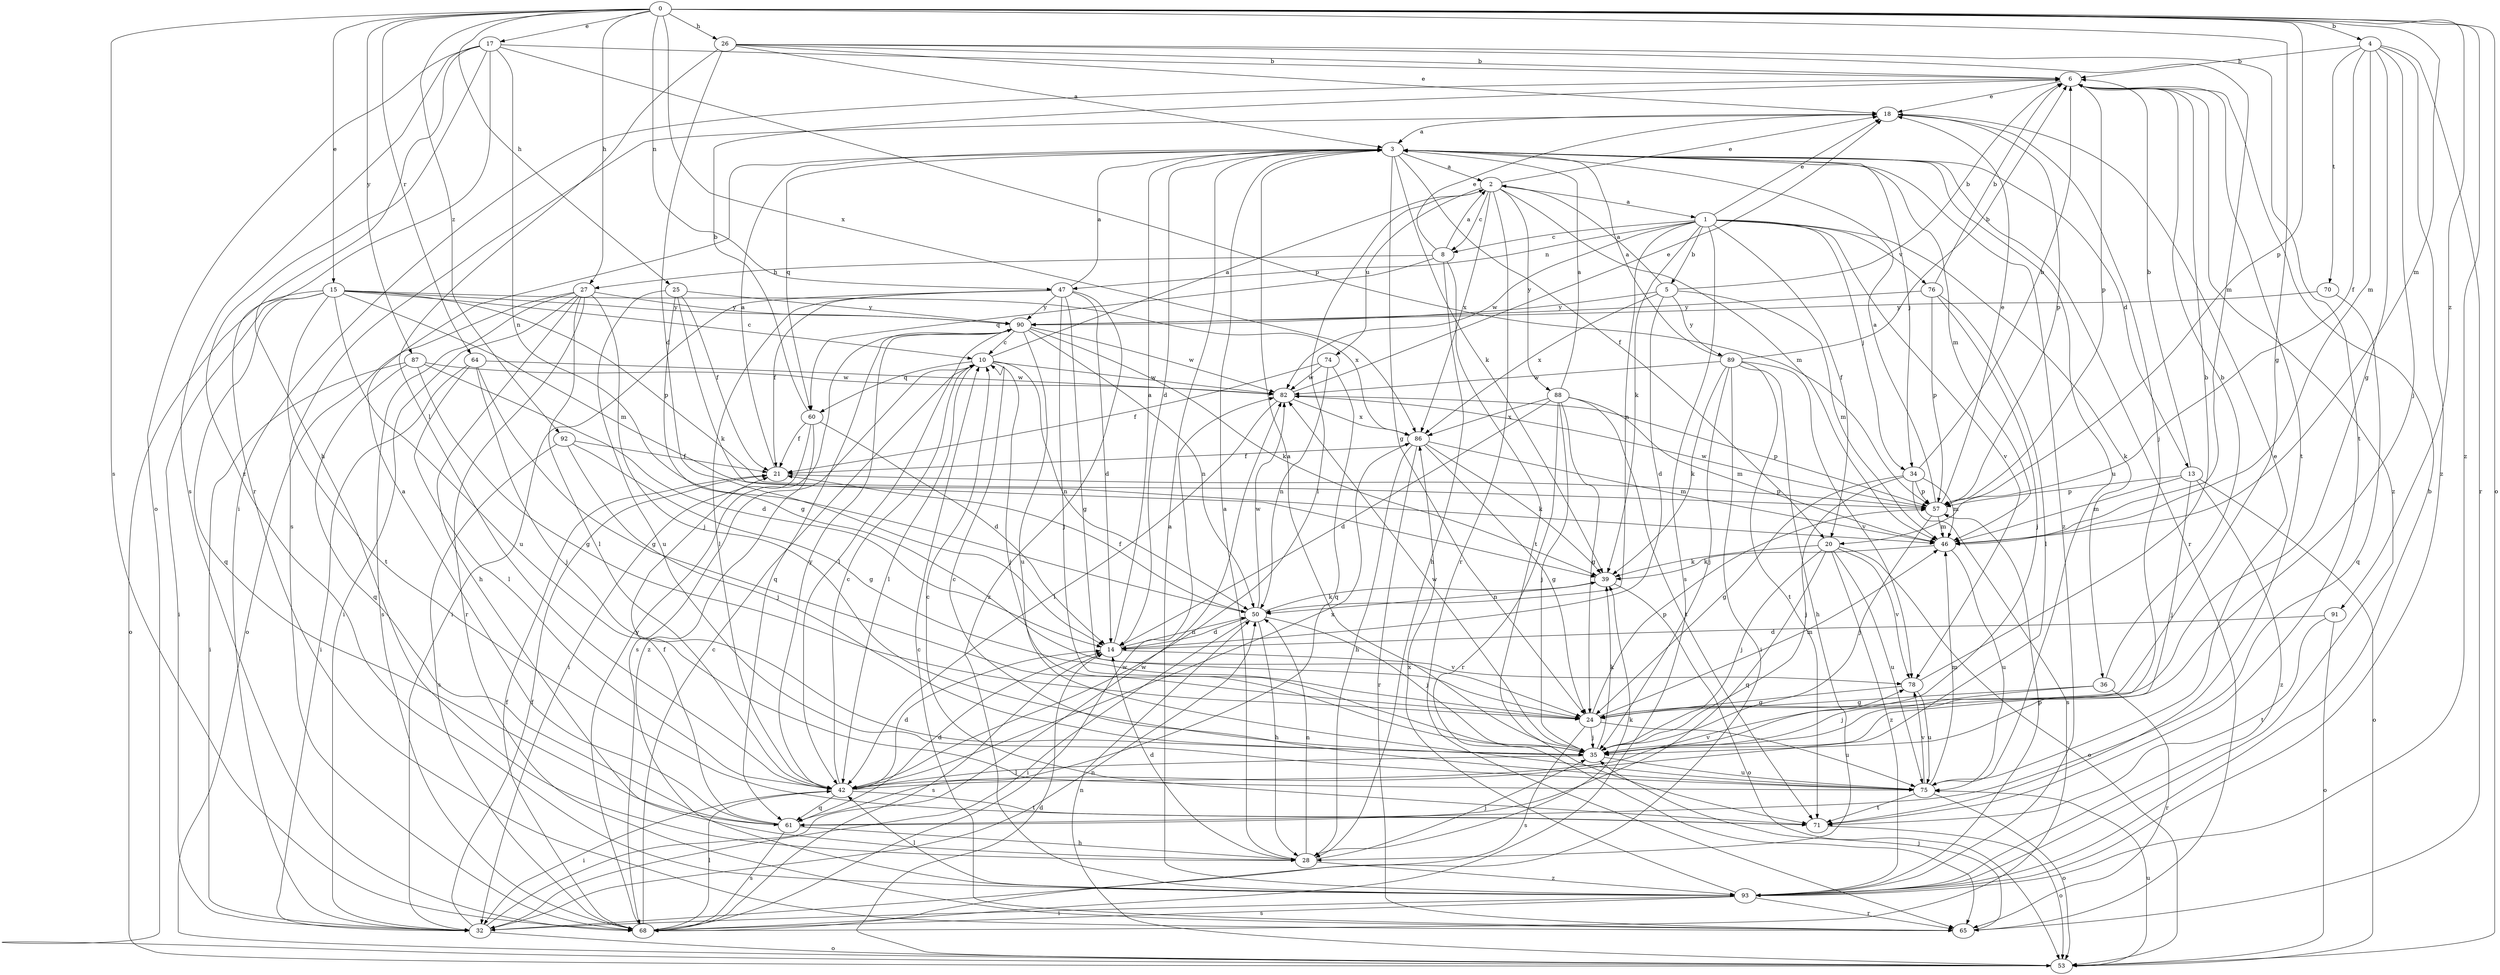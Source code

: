 strict digraph  {
0;
1;
2;
3;
4;
5;
6;
8;
10;
13;
14;
15;
17;
18;
20;
21;
24;
25;
26;
27;
28;
32;
34;
35;
36;
39;
42;
46;
47;
50;
53;
57;
60;
61;
64;
65;
68;
70;
71;
74;
75;
76;
78;
82;
86;
87;
88;
89;
90;
91;
92;
93;
0 -> 4  [label=b];
0 -> 15  [label=e];
0 -> 17  [label=e];
0 -> 24  [label=g];
0 -> 25  [label=h];
0 -> 26  [label=h];
0 -> 27  [label=h];
0 -> 46  [label=m];
0 -> 47  [label=n];
0 -> 53  [label=o];
0 -> 57  [label=p];
0 -> 64  [label=r];
0 -> 68  [label=s];
0 -> 86  [label=x];
0 -> 87  [label=y];
0 -> 91  [label=z];
0 -> 92  [label=z];
0 -> 93  [label=z];
1 -> 5  [label=b];
1 -> 8  [label=c];
1 -> 18  [label=e];
1 -> 20  [label=f];
1 -> 34  [label=j];
1 -> 36  [label=k];
1 -> 39  [label=k];
1 -> 47  [label=n];
1 -> 50  [label=n];
1 -> 68  [label=s];
1 -> 76  [label=v];
1 -> 78  [label=v];
1 -> 82  [label=w];
2 -> 1  [label=a];
2 -> 8  [label=c];
2 -> 18  [label=e];
2 -> 42  [label=l];
2 -> 46  [label=m];
2 -> 65  [label=r];
2 -> 74  [label=u];
2 -> 86  [label=x];
2 -> 88  [label=y];
3 -> 2  [label=a];
3 -> 13  [label=d];
3 -> 14  [label=d];
3 -> 20  [label=f];
3 -> 24  [label=g];
3 -> 34  [label=j];
3 -> 39  [label=k];
3 -> 46  [label=m];
3 -> 60  [label=q];
3 -> 65  [label=r];
3 -> 75  [label=u];
3 -> 93  [label=z];
4 -> 6  [label=b];
4 -> 20  [label=f];
4 -> 24  [label=g];
4 -> 35  [label=j];
4 -> 46  [label=m];
4 -> 65  [label=r];
4 -> 70  [label=t];
4 -> 93  [label=z];
5 -> 2  [label=a];
5 -> 6  [label=b];
5 -> 14  [label=d];
5 -> 46  [label=m];
5 -> 86  [label=x];
5 -> 89  [label=y];
5 -> 90  [label=y];
6 -> 18  [label=e];
6 -> 32  [label=i];
6 -> 57  [label=p];
6 -> 71  [label=t];
6 -> 93  [label=z];
8 -> 2  [label=a];
8 -> 18  [label=e];
8 -> 27  [label=h];
8 -> 28  [label=h];
8 -> 60  [label=q];
8 -> 71  [label=t];
10 -> 2  [label=a];
10 -> 35  [label=j];
10 -> 42  [label=l];
10 -> 50  [label=n];
10 -> 60  [label=q];
10 -> 68  [label=s];
10 -> 82  [label=w];
13 -> 6  [label=b];
13 -> 35  [label=j];
13 -> 46  [label=m];
13 -> 53  [label=o];
13 -> 57  [label=p];
13 -> 93  [label=z];
14 -> 3  [label=a];
14 -> 50  [label=n];
14 -> 68  [label=s];
14 -> 78  [label=v];
15 -> 10  [label=c];
15 -> 32  [label=i];
15 -> 46  [label=m];
15 -> 53  [label=o];
15 -> 57  [label=p];
15 -> 61  [label=q];
15 -> 71  [label=t];
15 -> 75  [label=u];
15 -> 86  [label=x];
15 -> 90  [label=y];
17 -> 6  [label=b];
17 -> 28  [label=h];
17 -> 50  [label=n];
17 -> 53  [label=o];
17 -> 57  [label=p];
17 -> 65  [label=r];
17 -> 68  [label=s];
17 -> 93  [label=z];
18 -> 3  [label=a];
18 -> 35  [label=j];
18 -> 57  [label=p];
18 -> 68  [label=s];
20 -> 35  [label=j];
20 -> 39  [label=k];
20 -> 53  [label=o];
20 -> 61  [label=q];
20 -> 75  [label=u];
20 -> 78  [label=v];
20 -> 93  [label=z];
21 -> 3  [label=a];
21 -> 57  [label=p];
24 -> 35  [label=j];
24 -> 46  [label=m];
24 -> 57  [label=p];
24 -> 68  [label=s];
24 -> 75  [label=u];
25 -> 21  [label=f];
25 -> 24  [label=g];
25 -> 39  [label=k];
25 -> 75  [label=u];
25 -> 90  [label=y];
26 -> 3  [label=a];
26 -> 6  [label=b];
26 -> 14  [label=d];
26 -> 18  [label=e];
26 -> 42  [label=l];
26 -> 46  [label=m];
26 -> 71  [label=t];
27 -> 28  [label=h];
27 -> 32  [label=i];
27 -> 35  [label=j];
27 -> 42  [label=l];
27 -> 53  [label=o];
27 -> 65  [label=r];
27 -> 68  [label=s];
27 -> 90  [label=y];
28 -> 3  [label=a];
28 -> 14  [label=d];
28 -> 35  [label=j];
28 -> 39  [label=k];
28 -> 50  [label=n];
28 -> 93  [label=z];
32 -> 21  [label=f];
32 -> 50  [label=n];
32 -> 53  [label=o];
32 -> 82  [label=w];
34 -> 6  [label=b];
34 -> 24  [label=g];
34 -> 35  [label=j];
34 -> 46  [label=m];
34 -> 57  [label=p];
34 -> 68  [label=s];
35 -> 3  [label=a];
35 -> 39  [label=k];
35 -> 42  [label=l];
35 -> 75  [label=u];
35 -> 82  [label=w];
36 -> 6  [label=b];
36 -> 24  [label=g];
36 -> 35  [label=j];
36 -> 65  [label=r];
39 -> 50  [label=n];
39 -> 53  [label=o];
42 -> 10  [label=c];
42 -> 14  [label=d];
42 -> 32  [label=i];
42 -> 61  [label=q];
42 -> 71  [label=t];
42 -> 78  [label=v];
42 -> 86  [label=x];
42 -> 90  [label=y];
46 -> 39  [label=k];
46 -> 75  [label=u];
47 -> 3  [label=a];
47 -> 14  [label=d];
47 -> 21  [label=f];
47 -> 24  [label=g];
47 -> 32  [label=i];
47 -> 35  [label=j];
47 -> 42  [label=l];
47 -> 90  [label=y];
47 -> 93  [label=z];
50 -> 14  [label=d];
50 -> 21  [label=f];
50 -> 28  [label=h];
50 -> 32  [label=i];
50 -> 35  [label=j];
50 -> 39  [label=k];
50 -> 82  [label=w];
53 -> 14  [label=d];
53 -> 50  [label=n];
53 -> 75  [label=u];
57 -> 3  [label=a];
57 -> 18  [label=e];
57 -> 35  [label=j];
57 -> 46  [label=m];
57 -> 82  [label=w];
60 -> 6  [label=b];
60 -> 14  [label=d];
60 -> 21  [label=f];
60 -> 32  [label=i];
60 -> 93  [label=z];
61 -> 3  [label=a];
61 -> 14  [label=d];
61 -> 21  [label=f];
61 -> 28  [label=h];
61 -> 68  [label=s];
64 -> 24  [label=g];
64 -> 32  [label=i];
64 -> 35  [label=j];
64 -> 42  [label=l];
64 -> 82  [label=w];
65 -> 10  [label=c];
65 -> 35  [label=j];
68 -> 10  [label=c];
68 -> 21  [label=f];
68 -> 42  [label=l];
68 -> 82  [label=w];
68 -> 90  [label=y];
70 -> 61  [label=q];
70 -> 90  [label=y];
71 -> 10  [label=c];
71 -> 53  [label=o];
74 -> 21  [label=f];
74 -> 50  [label=n];
74 -> 61  [label=q];
74 -> 82  [label=w];
75 -> 10  [label=c];
75 -> 18  [label=e];
75 -> 46  [label=m];
75 -> 53  [label=o];
75 -> 71  [label=t];
75 -> 78  [label=v];
76 -> 6  [label=b];
76 -> 35  [label=j];
76 -> 42  [label=l];
76 -> 57  [label=p];
76 -> 90  [label=y];
78 -> 6  [label=b];
78 -> 24  [label=g];
78 -> 75  [label=u];
82 -> 18  [label=e];
82 -> 42  [label=l];
82 -> 57  [label=p];
82 -> 86  [label=x];
86 -> 21  [label=f];
86 -> 24  [label=g];
86 -> 28  [label=h];
86 -> 39  [label=k];
86 -> 46  [label=m];
86 -> 65  [label=r];
87 -> 14  [label=d];
87 -> 24  [label=g];
87 -> 32  [label=i];
87 -> 61  [label=q];
87 -> 82  [label=w];
88 -> 3  [label=a];
88 -> 14  [label=d];
88 -> 24  [label=g];
88 -> 35  [label=j];
88 -> 46  [label=m];
88 -> 65  [label=r];
88 -> 71  [label=t];
88 -> 86  [label=x];
89 -> 3  [label=a];
89 -> 6  [label=b];
89 -> 28  [label=h];
89 -> 32  [label=i];
89 -> 35  [label=j];
89 -> 39  [label=k];
89 -> 71  [label=t];
89 -> 78  [label=v];
89 -> 82  [label=w];
90 -> 10  [label=c];
90 -> 39  [label=k];
90 -> 42  [label=l];
90 -> 50  [label=n];
90 -> 61  [label=q];
90 -> 75  [label=u];
90 -> 82  [label=w];
91 -> 14  [label=d];
91 -> 53  [label=o];
91 -> 71  [label=t];
92 -> 21  [label=f];
92 -> 24  [label=g];
92 -> 35  [label=j];
92 -> 68  [label=s];
93 -> 3  [label=a];
93 -> 6  [label=b];
93 -> 32  [label=i];
93 -> 42  [label=l];
93 -> 57  [label=p];
93 -> 65  [label=r];
93 -> 68  [label=s];
93 -> 86  [label=x];
}
